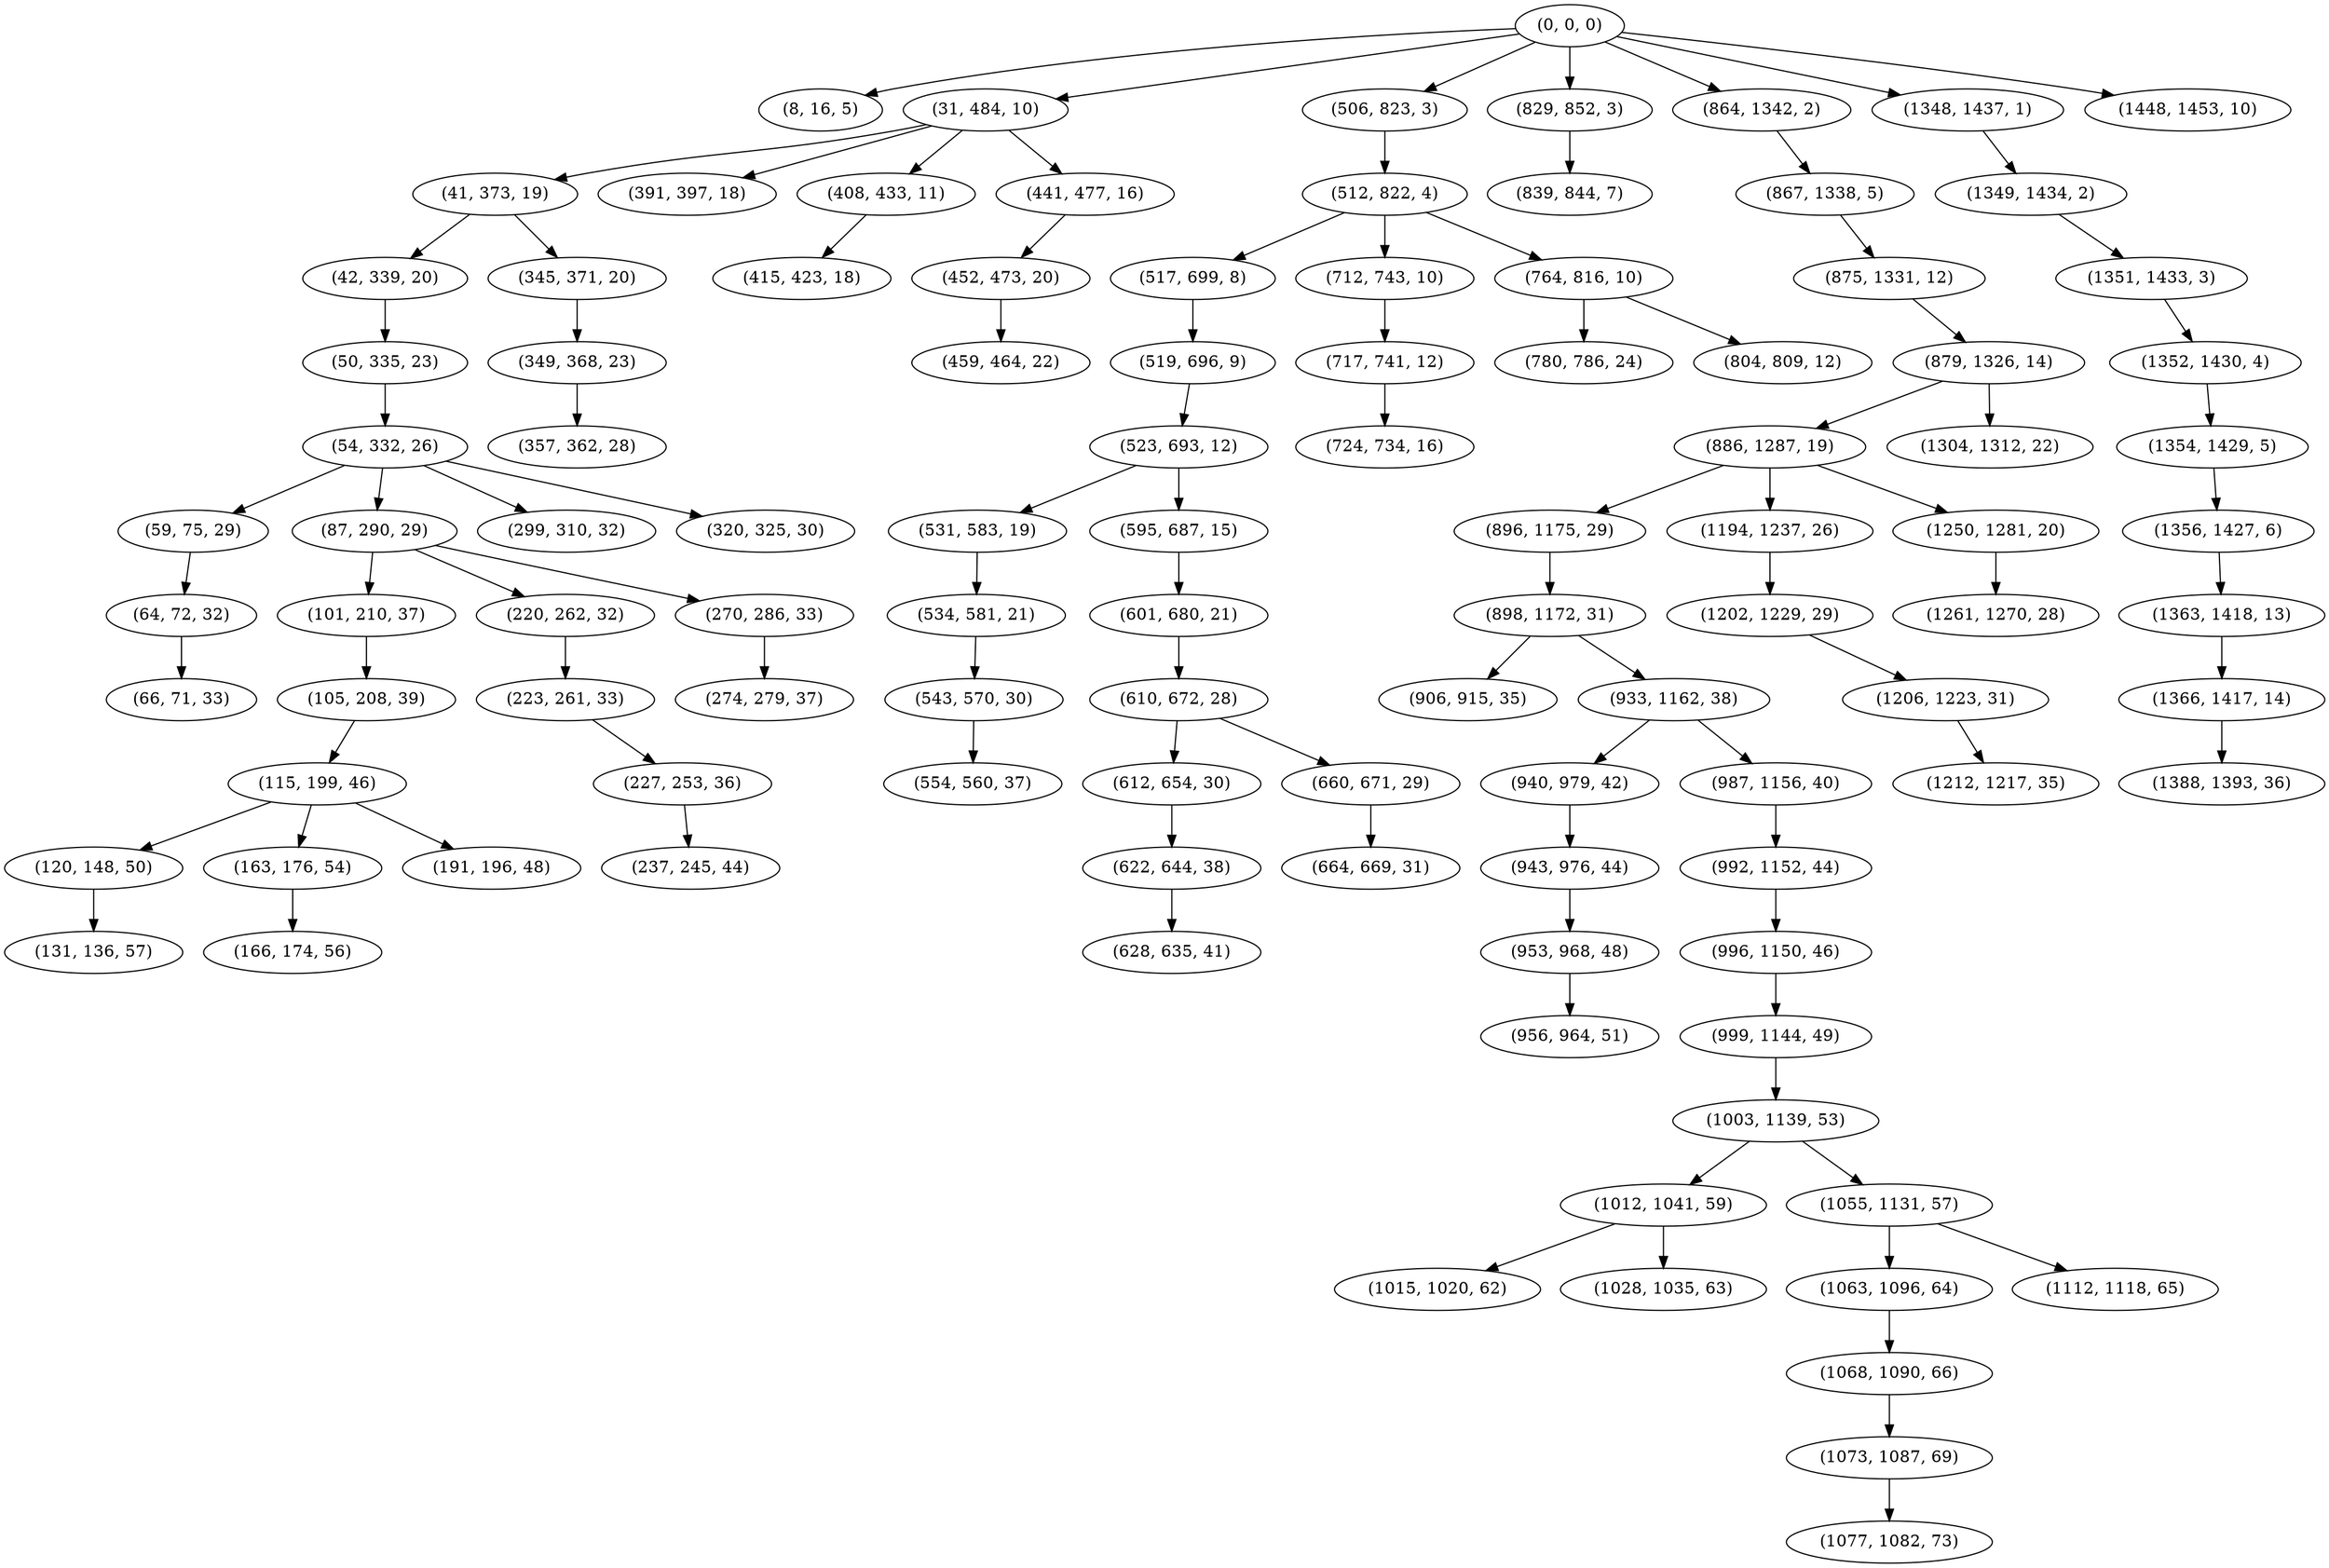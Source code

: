 digraph tree {
    "(0, 0, 0)";
    "(8, 16, 5)";
    "(31, 484, 10)";
    "(41, 373, 19)";
    "(42, 339, 20)";
    "(50, 335, 23)";
    "(54, 332, 26)";
    "(59, 75, 29)";
    "(64, 72, 32)";
    "(66, 71, 33)";
    "(87, 290, 29)";
    "(101, 210, 37)";
    "(105, 208, 39)";
    "(115, 199, 46)";
    "(120, 148, 50)";
    "(131, 136, 57)";
    "(163, 176, 54)";
    "(166, 174, 56)";
    "(191, 196, 48)";
    "(220, 262, 32)";
    "(223, 261, 33)";
    "(227, 253, 36)";
    "(237, 245, 44)";
    "(270, 286, 33)";
    "(274, 279, 37)";
    "(299, 310, 32)";
    "(320, 325, 30)";
    "(345, 371, 20)";
    "(349, 368, 23)";
    "(357, 362, 28)";
    "(391, 397, 18)";
    "(408, 433, 11)";
    "(415, 423, 18)";
    "(441, 477, 16)";
    "(452, 473, 20)";
    "(459, 464, 22)";
    "(506, 823, 3)";
    "(512, 822, 4)";
    "(517, 699, 8)";
    "(519, 696, 9)";
    "(523, 693, 12)";
    "(531, 583, 19)";
    "(534, 581, 21)";
    "(543, 570, 30)";
    "(554, 560, 37)";
    "(595, 687, 15)";
    "(601, 680, 21)";
    "(610, 672, 28)";
    "(612, 654, 30)";
    "(622, 644, 38)";
    "(628, 635, 41)";
    "(660, 671, 29)";
    "(664, 669, 31)";
    "(712, 743, 10)";
    "(717, 741, 12)";
    "(724, 734, 16)";
    "(764, 816, 10)";
    "(780, 786, 24)";
    "(804, 809, 12)";
    "(829, 852, 3)";
    "(839, 844, 7)";
    "(864, 1342, 2)";
    "(867, 1338, 5)";
    "(875, 1331, 12)";
    "(879, 1326, 14)";
    "(886, 1287, 19)";
    "(896, 1175, 29)";
    "(898, 1172, 31)";
    "(906, 915, 35)";
    "(933, 1162, 38)";
    "(940, 979, 42)";
    "(943, 976, 44)";
    "(953, 968, 48)";
    "(956, 964, 51)";
    "(987, 1156, 40)";
    "(992, 1152, 44)";
    "(996, 1150, 46)";
    "(999, 1144, 49)";
    "(1003, 1139, 53)";
    "(1012, 1041, 59)";
    "(1015, 1020, 62)";
    "(1028, 1035, 63)";
    "(1055, 1131, 57)";
    "(1063, 1096, 64)";
    "(1068, 1090, 66)";
    "(1073, 1087, 69)";
    "(1077, 1082, 73)";
    "(1112, 1118, 65)";
    "(1194, 1237, 26)";
    "(1202, 1229, 29)";
    "(1206, 1223, 31)";
    "(1212, 1217, 35)";
    "(1250, 1281, 20)";
    "(1261, 1270, 28)";
    "(1304, 1312, 22)";
    "(1348, 1437, 1)";
    "(1349, 1434, 2)";
    "(1351, 1433, 3)";
    "(1352, 1430, 4)";
    "(1354, 1429, 5)";
    "(1356, 1427, 6)";
    "(1363, 1418, 13)";
    "(1366, 1417, 14)";
    "(1388, 1393, 36)";
    "(1448, 1453, 10)";
    "(0, 0, 0)" -> "(8, 16, 5)";
    "(0, 0, 0)" -> "(31, 484, 10)";
    "(0, 0, 0)" -> "(506, 823, 3)";
    "(0, 0, 0)" -> "(829, 852, 3)";
    "(0, 0, 0)" -> "(864, 1342, 2)";
    "(0, 0, 0)" -> "(1348, 1437, 1)";
    "(0, 0, 0)" -> "(1448, 1453, 10)";
    "(31, 484, 10)" -> "(41, 373, 19)";
    "(31, 484, 10)" -> "(391, 397, 18)";
    "(31, 484, 10)" -> "(408, 433, 11)";
    "(31, 484, 10)" -> "(441, 477, 16)";
    "(41, 373, 19)" -> "(42, 339, 20)";
    "(41, 373, 19)" -> "(345, 371, 20)";
    "(42, 339, 20)" -> "(50, 335, 23)";
    "(50, 335, 23)" -> "(54, 332, 26)";
    "(54, 332, 26)" -> "(59, 75, 29)";
    "(54, 332, 26)" -> "(87, 290, 29)";
    "(54, 332, 26)" -> "(299, 310, 32)";
    "(54, 332, 26)" -> "(320, 325, 30)";
    "(59, 75, 29)" -> "(64, 72, 32)";
    "(64, 72, 32)" -> "(66, 71, 33)";
    "(87, 290, 29)" -> "(101, 210, 37)";
    "(87, 290, 29)" -> "(220, 262, 32)";
    "(87, 290, 29)" -> "(270, 286, 33)";
    "(101, 210, 37)" -> "(105, 208, 39)";
    "(105, 208, 39)" -> "(115, 199, 46)";
    "(115, 199, 46)" -> "(120, 148, 50)";
    "(115, 199, 46)" -> "(163, 176, 54)";
    "(115, 199, 46)" -> "(191, 196, 48)";
    "(120, 148, 50)" -> "(131, 136, 57)";
    "(163, 176, 54)" -> "(166, 174, 56)";
    "(220, 262, 32)" -> "(223, 261, 33)";
    "(223, 261, 33)" -> "(227, 253, 36)";
    "(227, 253, 36)" -> "(237, 245, 44)";
    "(270, 286, 33)" -> "(274, 279, 37)";
    "(345, 371, 20)" -> "(349, 368, 23)";
    "(349, 368, 23)" -> "(357, 362, 28)";
    "(408, 433, 11)" -> "(415, 423, 18)";
    "(441, 477, 16)" -> "(452, 473, 20)";
    "(452, 473, 20)" -> "(459, 464, 22)";
    "(506, 823, 3)" -> "(512, 822, 4)";
    "(512, 822, 4)" -> "(517, 699, 8)";
    "(512, 822, 4)" -> "(712, 743, 10)";
    "(512, 822, 4)" -> "(764, 816, 10)";
    "(517, 699, 8)" -> "(519, 696, 9)";
    "(519, 696, 9)" -> "(523, 693, 12)";
    "(523, 693, 12)" -> "(531, 583, 19)";
    "(523, 693, 12)" -> "(595, 687, 15)";
    "(531, 583, 19)" -> "(534, 581, 21)";
    "(534, 581, 21)" -> "(543, 570, 30)";
    "(543, 570, 30)" -> "(554, 560, 37)";
    "(595, 687, 15)" -> "(601, 680, 21)";
    "(601, 680, 21)" -> "(610, 672, 28)";
    "(610, 672, 28)" -> "(612, 654, 30)";
    "(610, 672, 28)" -> "(660, 671, 29)";
    "(612, 654, 30)" -> "(622, 644, 38)";
    "(622, 644, 38)" -> "(628, 635, 41)";
    "(660, 671, 29)" -> "(664, 669, 31)";
    "(712, 743, 10)" -> "(717, 741, 12)";
    "(717, 741, 12)" -> "(724, 734, 16)";
    "(764, 816, 10)" -> "(780, 786, 24)";
    "(764, 816, 10)" -> "(804, 809, 12)";
    "(829, 852, 3)" -> "(839, 844, 7)";
    "(864, 1342, 2)" -> "(867, 1338, 5)";
    "(867, 1338, 5)" -> "(875, 1331, 12)";
    "(875, 1331, 12)" -> "(879, 1326, 14)";
    "(879, 1326, 14)" -> "(886, 1287, 19)";
    "(879, 1326, 14)" -> "(1304, 1312, 22)";
    "(886, 1287, 19)" -> "(896, 1175, 29)";
    "(886, 1287, 19)" -> "(1194, 1237, 26)";
    "(886, 1287, 19)" -> "(1250, 1281, 20)";
    "(896, 1175, 29)" -> "(898, 1172, 31)";
    "(898, 1172, 31)" -> "(906, 915, 35)";
    "(898, 1172, 31)" -> "(933, 1162, 38)";
    "(933, 1162, 38)" -> "(940, 979, 42)";
    "(933, 1162, 38)" -> "(987, 1156, 40)";
    "(940, 979, 42)" -> "(943, 976, 44)";
    "(943, 976, 44)" -> "(953, 968, 48)";
    "(953, 968, 48)" -> "(956, 964, 51)";
    "(987, 1156, 40)" -> "(992, 1152, 44)";
    "(992, 1152, 44)" -> "(996, 1150, 46)";
    "(996, 1150, 46)" -> "(999, 1144, 49)";
    "(999, 1144, 49)" -> "(1003, 1139, 53)";
    "(1003, 1139, 53)" -> "(1012, 1041, 59)";
    "(1003, 1139, 53)" -> "(1055, 1131, 57)";
    "(1012, 1041, 59)" -> "(1015, 1020, 62)";
    "(1012, 1041, 59)" -> "(1028, 1035, 63)";
    "(1055, 1131, 57)" -> "(1063, 1096, 64)";
    "(1055, 1131, 57)" -> "(1112, 1118, 65)";
    "(1063, 1096, 64)" -> "(1068, 1090, 66)";
    "(1068, 1090, 66)" -> "(1073, 1087, 69)";
    "(1073, 1087, 69)" -> "(1077, 1082, 73)";
    "(1194, 1237, 26)" -> "(1202, 1229, 29)";
    "(1202, 1229, 29)" -> "(1206, 1223, 31)";
    "(1206, 1223, 31)" -> "(1212, 1217, 35)";
    "(1250, 1281, 20)" -> "(1261, 1270, 28)";
    "(1348, 1437, 1)" -> "(1349, 1434, 2)";
    "(1349, 1434, 2)" -> "(1351, 1433, 3)";
    "(1351, 1433, 3)" -> "(1352, 1430, 4)";
    "(1352, 1430, 4)" -> "(1354, 1429, 5)";
    "(1354, 1429, 5)" -> "(1356, 1427, 6)";
    "(1356, 1427, 6)" -> "(1363, 1418, 13)";
    "(1363, 1418, 13)" -> "(1366, 1417, 14)";
    "(1366, 1417, 14)" -> "(1388, 1393, 36)";
}
